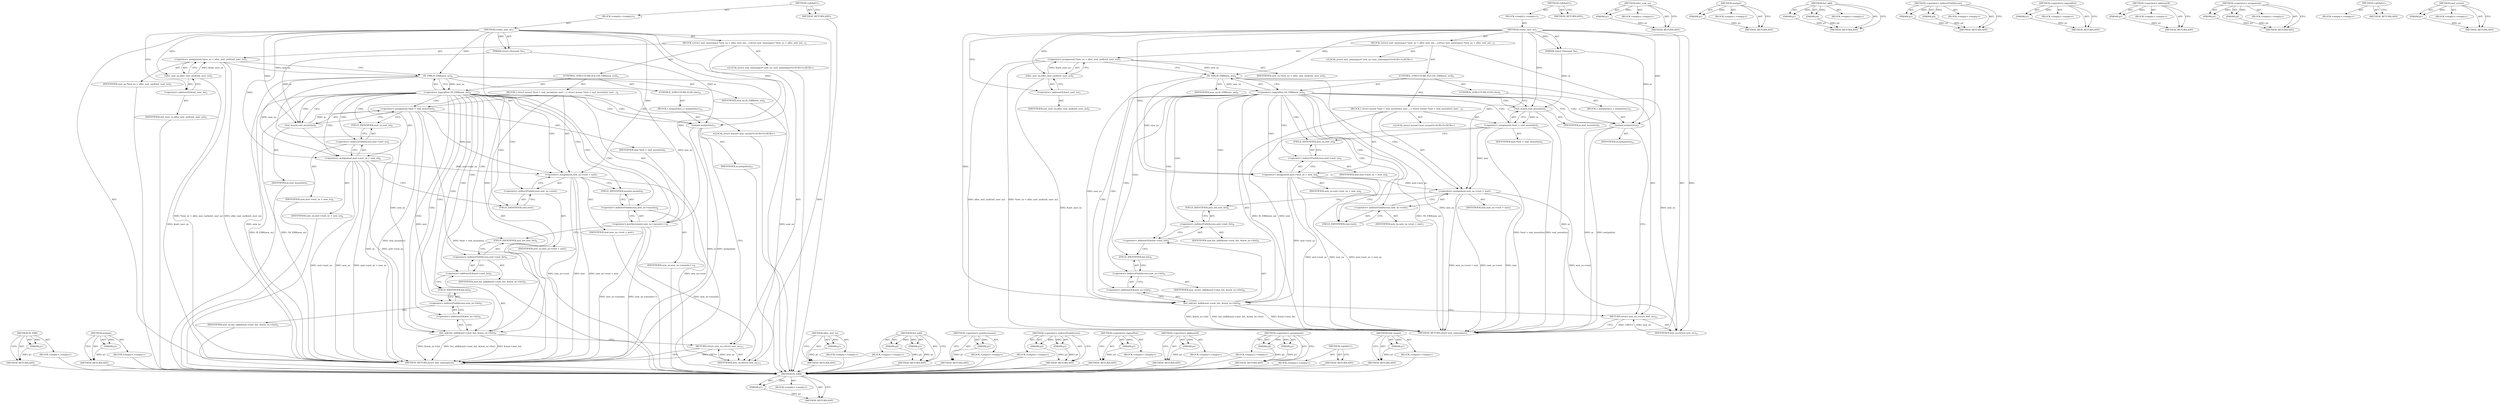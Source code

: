 digraph "real_mount" {
vulnerable_92 [label=<(METHOD,IS_ERR)>];
vulnerable_93 [label=<(PARAM,p1)>];
vulnerable_94 [label=<(BLOCK,&lt;empty&gt;,&lt;empty&gt;)>];
vulnerable_95 [label=<(METHOD_RETURN,ANY)>];
vulnerable_6 [label=<(METHOD,&lt;global&gt;)<SUB>1</SUB>>];
vulnerable_7 [label=<(BLOCK,&lt;empty&gt;,&lt;empty&gt;)<SUB>1</SUB>>];
vulnerable_8 [label=<(METHOD,create_mnt_ns)<SUB>1</SUB>>];
vulnerable_9 [label=<(PARAM,struct vfsmount *m)<SUB>1</SUB>>];
vulnerable_10 [label=<(BLOCK,{
	struct mnt_namespace *new_ns = alloc_mnt_ns(...,{
	struct mnt_namespace *new_ns = alloc_mnt_ns(...)<SUB>2</SUB>>];
vulnerable_11 [label="<(LOCAL,struct mnt_namespace* new_ns: mnt_namespace*)<SUB>3</SUB>>"];
vulnerable_12 [label=<(&lt;operator&gt;.assignment,*new_ns = alloc_mnt_ns(&amp;init_user_ns))<SUB>3</SUB>>];
vulnerable_13 [label=<(IDENTIFIER,new_ns,*new_ns = alloc_mnt_ns(&amp;init_user_ns))<SUB>3</SUB>>];
vulnerable_14 [label=<(alloc_mnt_ns,alloc_mnt_ns(&amp;init_user_ns))<SUB>3</SUB>>];
vulnerable_15 [label=<(&lt;operator&gt;.addressOf,&amp;init_user_ns)<SUB>3</SUB>>];
vulnerable_16 [label=<(IDENTIFIER,init_user_ns,alloc_mnt_ns(&amp;init_user_ns))<SUB>3</SUB>>];
vulnerable_17 [label=<(CONTROL_STRUCTURE,IF,if (!IS_ERR(new_ns)))<SUB>4</SUB>>];
vulnerable_18 [label=<(&lt;operator&gt;.logicalNot,!IS_ERR(new_ns))<SUB>4</SUB>>];
vulnerable_19 [label=<(IS_ERR,IS_ERR(new_ns))<SUB>4</SUB>>];
vulnerable_20 [label=<(IDENTIFIER,new_ns,IS_ERR(new_ns))<SUB>4</SUB>>];
vulnerable_21 [label=<(BLOCK,{
 		struct mount *mnt = real_mount(m);
 		mnt-...,{
 		struct mount *mnt = real_mount(m);
 		mnt-...)<SUB>4</SUB>>];
vulnerable_22 [label="<(LOCAL,struct mount* mnt: mount*)<SUB>5</SUB>>"];
vulnerable_23 [label=<(&lt;operator&gt;.assignment,*mnt = real_mount(m))<SUB>5</SUB>>];
vulnerable_24 [label=<(IDENTIFIER,mnt,*mnt = real_mount(m))<SUB>5</SUB>>];
vulnerable_25 [label=<(real_mount,real_mount(m))<SUB>5</SUB>>];
vulnerable_26 [label=<(IDENTIFIER,m,real_mount(m))<SUB>5</SUB>>];
vulnerable_27 [label=<(&lt;operator&gt;.assignment,mnt-&gt;mnt_ns = new_ns)<SUB>6</SUB>>];
vulnerable_28 [label=<(&lt;operator&gt;.indirectFieldAccess,mnt-&gt;mnt_ns)<SUB>6</SUB>>];
vulnerable_29 [label=<(IDENTIFIER,mnt,mnt-&gt;mnt_ns = new_ns)<SUB>6</SUB>>];
vulnerable_30 [label=<(FIELD_IDENTIFIER,mnt_ns,mnt_ns)<SUB>6</SUB>>];
vulnerable_31 [label=<(IDENTIFIER,new_ns,mnt-&gt;mnt_ns = new_ns)<SUB>6</SUB>>];
vulnerable_32 [label=<(&lt;operator&gt;.assignment,new_ns-&gt;root = mnt)<SUB>7</SUB>>];
vulnerable_33 [label=<(&lt;operator&gt;.indirectFieldAccess,new_ns-&gt;root)<SUB>7</SUB>>];
vulnerable_34 [label=<(IDENTIFIER,new_ns,new_ns-&gt;root = mnt)<SUB>7</SUB>>];
vulnerable_35 [label=<(FIELD_IDENTIFIER,root,root)<SUB>7</SUB>>];
vulnerable_36 [label=<(IDENTIFIER,mnt,new_ns-&gt;root = mnt)<SUB>7</SUB>>];
vulnerable_37 [label=<(list_add,list_add(&amp;mnt-&gt;mnt_list, &amp;new_ns-&gt;list))<SUB>8</SUB>>];
vulnerable_38 [label=<(&lt;operator&gt;.addressOf,&amp;mnt-&gt;mnt_list)<SUB>8</SUB>>];
vulnerable_39 [label=<(&lt;operator&gt;.indirectFieldAccess,mnt-&gt;mnt_list)<SUB>8</SUB>>];
vulnerable_40 [label=<(IDENTIFIER,mnt,list_add(&amp;mnt-&gt;mnt_list, &amp;new_ns-&gt;list))<SUB>8</SUB>>];
vulnerable_41 [label=<(FIELD_IDENTIFIER,mnt_list,mnt_list)<SUB>8</SUB>>];
vulnerable_42 [label=<(&lt;operator&gt;.addressOf,&amp;new_ns-&gt;list)<SUB>8</SUB>>];
vulnerable_43 [label=<(&lt;operator&gt;.indirectFieldAccess,new_ns-&gt;list)<SUB>8</SUB>>];
vulnerable_44 [label=<(IDENTIFIER,new_ns,list_add(&amp;mnt-&gt;mnt_list, &amp;new_ns-&gt;list))<SUB>8</SUB>>];
vulnerable_45 [label=<(FIELD_IDENTIFIER,list,list)<SUB>8</SUB>>];
vulnerable_46 [label=<(CONTROL_STRUCTURE,ELSE,else)<SUB>9</SUB>>];
vulnerable_47 [label=<(BLOCK,{
 		mntput(m);
	},{
 		mntput(m);
	})<SUB>9</SUB>>];
vulnerable_48 [label=<(mntput,mntput(m))<SUB>10</SUB>>];
vulnerable_49 [label=<(IDENTIFIER,m,mntput(m))<SUB>10</SUB>>];
vulnerable_50 [label=<(RETURN,return new_ns;,return new_ns;)<SUB>12</SUB>>];
vulnerable_51 [label=<(IDENTIFIER,new_ns,return new_ns;)<SUB>12</SUB>>];
vulnerable_52 [label=<(METHOD_RETURN,struct mnt_namespace)<SUB>1</SUB>>];
vulnerable_54 [label=<(METHOD_RETURN,ANY)<SUB>1</SUB>>];
vulnerable_80 [label=<(METHOD,alloc_mnt_ns)>];
vulnerable_81 [label=<(PARAM,p1)>];
vulnerable_82 [label=<(BLOCK,&lt;empty&gt;,&lt;empty&gt;)>];
vulnerable_83 [label=<(METHOD_RETURN,ANY)>];
vulnerable_110 [label=<(METHOD,mntput)>];
vulnerable_111 [label=<(PARAM,p1)>];
vulnerable_112 [label=<(BLOCK,&lt;empty&gt;,&lt;empty&gt;)>];
vulnerable_113 [label=<(METHOD_RETURN,ANY)>];
vulnerable_105 [label=<(METHOD,list_add)>];
vulnerable_106 [label=<(PARAM,p1)>];
vulnerable_107 [label=<(PARAM,p2)>];
vulnerable_108 [label=<(BLOCK,&lt;empty&gt;,&lt;empty&gt;)>];
vulnerable_109 [label=<(METHOD_RETURN,ANY)>];
vulnerable_100 [label=<(METHOD,&lt;operator&gt;.indirectFieldAccess)>];
vulnerable_101 [label=<(PARAM,p1)>];
vulnerable_102 [label=<(PARAM,p2)>];
vulnerable_103 [label=<(BLOCK,&lt;empty&gt;,&lt;empty&gt;)>];
vulnerable_104 [label=<(METHOD_RETURN,ANY)>];
vulnerable_88 [label=<(METHOD,&lt;operator&gt;.logicalNot)>];
vulnerable_89 [label=<(PARAM,p1)>];
vulnerable_90 [label=<(BLOCK,&lt;empty&gt;,&lt;empty&gt;)>];
vulnerable_91 [label=<(METHOD_RETURN,ANY)>];
vulnerable_84 [label=<(METHOD,&lt;operator&gt;.addressOf)>];
vulnerable_85 [label=<(PARAM,p1)>];
vulnerable_86 [label=<(BLOCK,&lt;empty&gt;,&lt;empty&gt;)>];
vulnerable_87 [label=<(METHOD_RETURN,ANY)>];
vulnerable_75 [label=<(METHOD,&lt;operator&gt;.assignment)>];
vulnerable_76 [label=<(PARAM,p1)>];
vulnerable_77 [label=<(PARAM,p2)>];
vulnerable_78 [label=<(BLOCK,&lt;empty&gt;,&lt;empty&gt;)>];
vulnerable_79 [label=<(METHOD_RETURN,ANY)>];
vulnerable_69 [label=<(METHOD,&lt;global&gt;)<SUB>1</SUB>>];
vulnerable_70 [label=<(BLOCK,&lt;empty&gt;,&lt;empty&gt;)>];
vulnerable_71 [label=<(METHOD_RETURN,ANY)>];
vulnerable_96 [label=<(METHOD,real_mount)>];
vulnerable_97 [label=<(PARAM,p1)>];
vulnerable_98 [label=<(BLOCK,&lt;empty&gt;,&lt;empty&gt;)>];
vulnerable_99 [label=<(METHOD_RETURN,ANY)>];
fixed_96 [label=<(METHOD,IS_ERR)>];
fixed_97 [label=<(PARAM,p1)>];
fixed_98 [label=<(BLOCK,&lt;empty&gt;,&lt;empty&gt;)>];
fixed_99 [label=<(METHOD_RETURN,ANY)>];
fixed_118 [label=<(METHOD,mntput)>];
fixed_119 [label=<(PARAM,p1)>];
fixed_120 [label=<(BLOCK,&lt;empty&gt;,&lt;empty&gt;)>];
fixed_121 [label=<(METHOD_RETURN,ANY)>];
fixed_6 [label=<(METHOD,&lt;global&gt;)<SUB>1</SUB>>];
fixed_7 [label=<(BLOCK,&lt;empty&gt;,&lt;empty&gt;)<SUB>1</SUB>>];
fixed_8 [label=<(METHOD,create_mnt_ns)<SUB>1</SUB>>];
fixed_9 [label=<(PARAM,struct vfsmount *m)<SUB>1</SUB>>];
fixed_10 [label=<(BLOCK,{
	struct mnt_namespace *new_ns = alloc_mnt_ns(...,{
	struct mnt_namespace *new_ns = alloc_mnt_ns(...)<SUB>2</SUB>>];
fixed_11 [label="<(LOCAL,struct mnt_namespace* new_ns: mnt_namespace*)<SUB>3</SUB>>"];
fixed_12 [label=<(&lt;operator&gt;.assignment,*new_ns = alloc_mnt_ns(&amp;init_user_ns))<SUB>3</SUB>>];
fixed_13 [label=<(IDENTIFIER,new_ns,*new_ns = alloc_mnt_ns(&amp;init_user_ns))<SUB>3</SUB>>];
fixed_14 [label=<(alloc_mnt_ns,alloc_mnt_ns(&amp;init_user_ns))<SUB>3</SUB>>];
fixed_15 [label=<(&lt;operator&gt;.addressOf,&amp;init_user_ns)<SUB>3</SUB>>];
fixed_16 [label=<(IDENTIFIER,init_user_ns,alloc_mnt_ns(&amp;init_user_ns))<SUB>3</SUB>>];
fixed_17 [label=<(CONTROL_STRUCTURE,IF,if (!IS_ERR(new_ns)))<SUB>4</SUB>>];
fixed_18 [label=<(&lt;operator&gt;.logicalNot,!IS_ERR(new_ns))<SUB>4</SUB>>];
fixed_19 [label=<(IS_ERR,IS_ERR(new_ns))<SUB>4</SUB>>];
fixed_20 [label=<(IDENTIFIER,new_ns,IS_ERR(new_ns))<SUB>4</SUB>>];
fixed_21 [label=<(BLOCK,{
 		struct mount *mnt = real_mount(m);
 		mnt-...,{
 		struct mount *mnt = real_mount(m);
 		mnt-...)<SUB>4</SUB>>];
fixed_22 [label="<(LOCAL,struct mount* mnt: mount*)<SUB>5</SUB>>"];
fixed_23 [label=<(&lt;operator&gt;.assignment,*mnt = real_mount(m))<SUB>5</SUB>>];
fixed_24 [label=<(IDENTIFIER,mnt,*mnt = real_mount(m))<SUB>5</SUB>>];
fixed_25 [label=<(real_mount,real_mount(m))<SUB>5</SUB>>];
fixed_26 [label=<(IDENTIFIER,m,real_mount(m))<SUB>5</SUB>>];
fixed_27 [label=<(&lt;operator&gt;.assignment,mnt-&gt;mnt_ns = new_ns)<SUB>6</SUB>>];
fixed_28 [label=<(&lt;operator&gt;.indirectFieldAccess,mnt-&gt;mnt_ns)<SUB>6</SUB>>];
fixed_29 [label=<(IDENTIFIER,mnt,mnt-&gt;mnt_ns = new_ns)<SUB>6</SUB>>];
fixed_30 [label=<(FIELD_IDENTIFIER,mnt_ns,mnt_ns)<SUB>6</SUB>>];
fixed_31 [label=<(IDENTIFIER,new_ns,mnt-&gt;mnt_ns = new_ns)<SUB>6</SUB>>];
fixed_32 [label=<(&lt;operator&gt;.assignment,new_ns-&gt;root = mnt)<SUB>7</SUB>>];
fixed_33 [label=<(&lt;operator&gt;.indirectFieldAccess,new_ns-&gt;root)<SUB>7</SUB>>];
fixed_34 [label=<(IDENTIFIER,new_ns,new_ns-&gt;root = mnt)<SUB>7</SUB>>];
fixed_35 [label=<(FIELD_IDENTIFIER,root,root)<SUB>7</SUB>>];
fixed_36 [label=<(IDENTIFIER,mnt,new_ns-&gt;root = mnt)<SUB>7</SUB>>];
fixed_37 [label=<(&lt;operator&gt;.postIncrement,new_ns-&gt;mounts++)<SUB>8</SUB>>];
fixed_38 [label=<(&lt;operator&gt;.indirectFieldAccess,new_ns-&gt;mounts)<SUB>8</SUB>>];
fixed_39 [label=<(IDENTIFIER,new_ns,new_ns-&gt;mounts++)<SUB>8</SUB>>];
fixed_40 [label=<(FIELD_IDENTIFIER,mounts,mounts)<SUB>8</SUB>>];
fixed_41 [label=<(list_add,list_add(&amp;mnt-&gt;mnt_list, &amp;new_ns-&gt;list))<SUB>9</SUB>>];
fixed_42 [label=<(&lt;operator&gt;.addressOf,&amp;mnt-&gt;mnt_list)<SUB>9</SUB>>];
fixed_43 [label=<(&lt;operator&gt;.indirectFieldAccess,mnt-&gt;mnt_list)<SUB>9</SUB>>];
fixed_44 [label=<(IDENTIFIER,mnt,list_add(&amp;mnt-&gt;mnt_list, &amp;new_ns-&gt;list))<SUB>9</SUB>>];
fixed_45 [label=<(FIELD_IDENTIFIER,mnt_list,mnt_list)<SUB>9</SUB>>];
fixed_46 [label=<(&lt;operator&gt;.addressOf,&amp;new_ns-&gt;list)<SUB>9</SUB>>];
fixed_47 [label=<(&lt;operator&gt;.indirectFieldAccess,new_ns-&gt;list)<SUB>9</SUB>>];
fixed_48 [label=<(IDENTIFIER,new_ns,list_add(&amp;mnt-&gt;mnt_list, &amp;new_ns-&gt;list))<SUB>9</SUB>>];
fixed_49 [label=<(FIELD_IDENTIFIER,list,list)<SUB>9</SUB>>];
fixed_50 [label=<(CONTROL_STRUCTURE,ELSE,else)<SUB>10</SUB>>];
fixed_51 [label=<(BLOCK,{
 		mntput(m);
	},{
 		mntput(m);
	})<SUB>10</SUB>>];
fixed_52 [label=<(mntput,mntput(m))<SUB>11</SUB>>];
fixed_53 [label=<(IDENTIFIER,m,mntput(m))<SUB>11</SUB>>];
fixed_54 [label=<(RETURN,return new_ns;,return new_ns;)<SUB>13</SUB>>];
fixed_55 [label=<(IDENTIFIER,new_ns,return new_ns;)<SUB>13</SUB>>];
fixed_56 [label=<(METHOD_RETURN,struct mnt_namespace)<SUB>1</SUB>>];
fixed_58 [label=<(METHOD_RETURN,ANY)<SUB>1</SUB>>];
fixed_84 [label=<(METHOD,alloc_mnt_ns)>];
fixed_85 [label=<(PARAM,p1)>];
fixed_86 [label=<(BLOCK,&lt;empty&gt;,&lt;empty&gt;)>];
fixed_87 [label=<(METHOD_RETURN,ANY)>];
fixed_113 [label=<(METHOD,list_add)>];
fixed_114 [label=<(PARAM,p1)>];
fixed_115 [label=<(PARAM,p2)>];
fixed_116 [label=<(BLOCK,&lt;empty&gt;,&lt;empty&gt;)>];
fixed_117 [label=<(METHOD_RETURN,ANY)>];
fixed_109 [label=<(METHOD,&lt;operator&gt;.postIncrement)>];
fixed_110 [label=<(PARAM,p1)>];
fixed_111 [label=<(BLOCK,&lt;empty&gt;,&lt;empty&gt;)>];
fixed_112 [label=<(METHOD_RETURN,ANY)>];
fixed_104 [label=<(METHOD,&lt;operator&gt;.indirectFieldAccess)>];
fixed_105 [label=<(PARAM,p1)>];
fixed_106 [label=<(PARAM,p2)>];
fixed_107 [label=<(BLOCK,&lt;empty&gt;,&lt;empty&gt;)>];
fixed_108 [label=<(METHOD_RETURN,ANY)>];
fixed_92 [label=<(METHOD,&lt;operator&gt;.logicalNot)>];
fixed_93 [label=<(PARAM,p1)>];
fixed_94 [label=<(BLOCK,&lt;empty&gt;,&lt;empty&gt;)>];
fixed_95 [label=<(METHOD_RETURN,ANY)>];
fixed_88 [label=<(METHOD,&lt;operator&gt;.addressOf)>];
fixed_89 [label=<(PARAM,p1)>];
fixed_90 [label=<(BLOCK,&lt;empty&gt;,&lt;empty&gt;)>];
fixed_91 [label=<(METHOD_RETURN,ANY)>];
fixed_79 [label=<(METHOD,&lt;operator&gt;.assignment)>];
fixed_80 [label=<(PARAM,p1)>];
fixed_81 [label=<(PARAM,p2)>];
fixed_82 [label=<(BLOCK,&lt;empty&gt;,&lt;empty&gt;)>];
fixed_83 [label=<(METHOD_RETURN,ANY)>];
fixed_73 [label=<(METHOD,&lt;global&gt;)<SUB>1</SUB>>];
fixed_74 [label=<(BLOCK,&lt;empty&gt;,&lt;empty&gt;)>];
fixed_75 [label=<(METHOD_RETURN,ANY)>];
fixed_100 [label=<(METHOD,real_mount)>];
fixed_101 [label=<(PARAM,p1)>];
fixed_102 [label=<(BLOCK,&lt;empty&gt;,&lt;empty&gt;)>];
fixed_103 [label=<(METHOD_RETURN,ANY)>];
vulnerable_92 -> vulnerable_93  [key=0, label="AST: "];
vulnerable_92 -> vulnerable_93  [key=1, label="DDG: "];
vulnerable_92 -> vulnerable_94  [key=0, label="AST: "];
vulnerable_92 -> vulnerable_95  [key=0, label="AST: "];
vulnerable_92 -> vulnerable_95  [key=1, label="CFG: "];
vulnerable_93 -> vulnerable_95  [key=0, label="DDG: p1"];
vulnerable_6 -> vulnerable_7  [key=0, label="AST: "];
vulnerable_6 -> vulnerable_54  [key=0, label="AST: "];
vulnerable_6 -> vulnerable_54  [key=1, label="CFG: "];
vulnerable_7 -> vulnerable_8  [key=0, label="AST: "];
vulnerable_8 -> vulnerable_9  [key=0, label="AST: "];
vulnerable_8 -> vulnerable_9  [key=1, label="DDG: "];
vulnerable_8 -> vulnerable_10  [key=0, label="AST: "];
vulnerable_8 -> vulnerable_52  [key=0, label="AST: "];
vulnerable_8 -> vulnerable_15  [key=0, label="CFG: "];
vulnerable_8 -> vulnerable_51  [key=0, label="DDG: "];
vulnerable_8 -> vulnerable_14  [key=0, label="DDG: "];
vulnerable_8 -> vulnerable_27  [key=0, label="DDG: "];
vulnerable_8 -> vulnerable_32  [key=0, label="DDG: "];
vulnerable_8 -> vulnerable_19  [key=0, label="DDG: "];
vulnerable_8 -> vulnerable_37  [key=0, label="DDG: "];
vulnerable_8 -> vulnerable_25  [key=0, label="DDG: "];
vulnerable_8 -> vulnerable_48  [key=0, label="DDG: "];
vulnerable_9 -> vulnerable_25  [key=0, label="DDG: m"];
vulnerable_9 -> vulnerable_48  [key=0, label="DDG: m"];
vulnerable_10 -> vulnerable_11  [key=0, label="AST: "];
vulnerable_10 -> vulnerable_12  [key=0, label="AST: "];
vulnerable_10 -> vulnerable_17  [key=0, label="AST: "];
vulnerable_10 -> vulnerable_50  [key=0, label="AST: "];
vulnerable_12 -> vulnerable_13  [key=0, label="AST: "];
vulnerable_12 -> vulnerable_14  [key=0, label="AST: "];
vulnerable_12 -> vulnerable_19  [key=0, label="CFG: "];
vulnerable_12 -> vulnerable_19  [key=1, label="DDG: new_ns"];
vulnerable_12 -> vulnerable_52  [key=0, label="DDG: alloc_mnt_ns(&amp;init_user_ns)"];
vulnerable_12 -> vulnerable_52  [key=1, label="DDG: *new_ns = alloc_mnt_ns(&amp;init_user_ns)"];
vulnerable_14 -> vulnerable_15  [key=0, label="AST: "];
vulnerable_14 -> vulnerable_12  [key=0, label="CFG: "];
vulnerable_14 -> vulnerable_12  [key=1, label="DDG: &amp;init_user_ns"];
vulnerable_14 -> vulnerable_52  [key=0, label="DDG: &amp;init_user_ns"];
vulnerable_15 -> vulnerable_16  [key=0, label="AST: "];
vulnerable_15 -> vulnerable_14  [key=0, label="CFG: "];
vulnerable_17 -> vulnerable_18  [key=0, label="AST: "];
vulnerable_17 -> vulnerable_21  [key=0, label="AST: "];
vulnerable_17 -> vulnerable_46  [key=0, label="AST: "];
vulnerable_18 -> vulnerable_19  [key=0, label="AST: "];
vulnerable_18 -> vulnerable_25  [key=0, label="CFG: "];
vulnerable_18 -> vulnerable_25  [key=1, label="CDG: "];
vulnerable_18 -> vulnerable_48  [key=0, label="CFG: "];
vulnerable_18 -> vulnerable_48  [key=1, label="CDG: "];
vulnerable_18 -> vulnerable_52  [key=0, label="DDG: IS_ERR(new_ns)"];
vulnerable_18 -> vulnerable_52  [key=1, label="DDG: !IS_ERR(new_ns)"];
vulnerable_18 -> vulnerable_30  [key=0, label="CDG: "];
vulnerable_18 -> vulnerable_32  [key=0, label="CDG: "];
vulnerable_18 -> vulnerable_33  [key=0, label="CDG: "];
vulnerable_18 -> vulnerable_42  [key=0, label="CDG: "];
vulnerable_18 -> vulnerable_23  [key=0, label="CDG: "];
vulnerable_18 -> vulnerable_28  [key=0, label="CDG: "];
vulnerable_18 -> vulnerable_37  [key=0, label="CDG: "];
vulnerable_18 -> vulnerable_38  [key=0, label="CDG: "];
vulnerable_18 -> vulnerable_41  [key=0, label="CDG: "];
vulnerable_18 -> vulnerable_45  [key=0, label="CDG: "];
vulnerable_18 -> vulnerable_27  [key=0, label="CDG: "];
vulnerable_18 -> vulnerable_35  [key=0, label="CDG: "];
vulnerable_18 -> vulnerable_39  [key=0, label="CDG: "];
vulnerable_18 -> vulnerable_43  [key=0, label="CDG: "];
vulnerable_19 -> vulnerable_20  [key=0, label="AST: "];
vulnerable_19 -> vulnerable_18  [key=0, label="CFG: "];
vulnerable_19 -> vulnerable_18  [key=1, label="DDG: new_ns"];
vulnerable_19 -> vulnerable_52  [key=0, label="DDG: new_ns"];
vulnerable_19 -> vulnerable_51  [key=0, label="DDG: new_ns"];
vulnerable_19 -> vulnerable_27  [key=0, label="DDG: new_ns"];
vulnerable_19 -> vulnerable_37  [key=0, label="DDG: new_ns"];
vulnerable_21 -> vulnerable_22  [key=0, label="AST: "];
vulnerable_21 -> vulnerable_23  [key=0, label="AST: "];
vulnerable_21 -> vulnerable_27  [key=0, label="AST: "];
vulnerable_21 -> vulnerable_32  [key=0, label="AST: "];
vulnerable_21 -> vulnerable_37  [key=0, label="AST: "];
vulnerable_23 -> vulnerable_24  [key=0, label="AST: "];
vulnerable_23 -> vulnerable_25  [key=0, label="AST: "];
vulnerable_23 -> vulnerable_30  [key=0, label="CFG: "];
vulnerable_23 -> vulnerable_52  [key=0, label="DDG: real_mount(m)"];
vulnerable_23 -> vulnerable_52  [key=1, label="DDG: *mnt = real_mount(m)"];
vulnerable_23 -> vulnerable_32  [key=0, label="DDG: mnt"];
vulnerable_23 -> vulnerable_37  [key=0, label="DDG: mnt"];
vulnerable_25 -> vulnerable_26  [key=0, label="AST: "];
vulnerable_25 -> vulnerable_23  [key=0, label="CFG: "];
vulnerable_25 -> vulnerable_23  [key=1, label="DDG: m"];
vulnerable_25 -> vulnerable_52  [key=0, label="DDG: m"];
vulnerable_27 -> vulnerable_28  [key=0, label="AST: "];
vulnerable_27 -> vulnerable_31  [key=0, label="AST: "];
vulnerable_27 -> vulnerable_35  [key=0, label="CFG: "];
vulnerable_27 -> vulnerable_52  [key=0, label="DDG: mnt-&gt;mnt_ns"];
vulnerable_27 -> vulnerable_52  [key=1, label="DDG: new_ns"];
vulnerable_27 -> vulnerable_52  [key=2, label="DDG: mnt-&gt;mnt_ns = new_ns"];
vulnerable_27 -> vulnerable_32  [key=0, label="DDG: mnt-&gt;mnt_ns"];
vulnerable_27 -> vulnerable_37  [key=0, label="DDG: mnt-&gt;mnt_ns"];
vulnerable_28 -> vulnerable_29  [key=0, label="AST: "];
vulnerable_28 -> vulnerable_30  [key=0, label="AST: "];
vulnerable_28 -> vulnerable_27  [key=0, label="CFG: "];
vulnerable_30 -> vulnerable_28  [key=0, label="CFG: "];
vulnerable_32 -> vulnerable_33  [key=0, label="AST: "];
vulnerable_32 -> vulnerable_36  [key=0, label="AST: "];
vulnerable_32 -> vulnerable_41  [key=0, label="CFG: "];
vulnerable_32 -> vulnerable_52  [key=0, label="DDG: new_ns-&gt;root"];
vulnerable_32 -> vulnerable_52  [key=1, label="DDG: mnt"];
vulnerable_32 -> vulnerable_52  [key=2, label="DDG: new_ns-&gt;root = mnt"];
vulnerable_32 -> vulnerable_51  [key=0, label="DDG: new_ns-&gt;root"];
vulnerable_33 -> vulnerable_34  [key=0, label="AST: "];
vulnerable_33 -> vulnerable_35  [key=0, label="AST: "];
vulnerable_33 -> vulnerable_32  [key=0, label="CFG: "];
vulnerable_35 -> vulnerable_33  [key=0, label="CFG: "];
vulnerable_37 -> vulnerable_38  [key=0, label="AST: "];
vulnerable_37 -> vulnerable_42  [key=0, label="AST: "];
vulnerable_37 -> vulnerable_50  [key=0, label="CFG: "];
vulnerable_37 -> vulnerable_52  [key=0, label="DDG: &amp;mnt-&gt;mnt_list"];
vulnerable_37 -> vulnerable_52  [key=1, label="DDG: &amp;new_ns-&gt;list"];
vulnerable_37 -> vulnerable_52  [key=2, label="DDG: list_add(&amp;mnt-&gt;mnt_list, &amp;new_ns-&gt;list)"];
vulnerable_38 -> vulnerable_39  [key=0, label="AST: "];
vulnerable_38 -> vulnerable_45  [key=0, label="CFG: "];
vulnerable_39 -> vulnerable_40  [key=0, label="AST: "];
vulnerable_39 -> vulnerable_41  [key=0, label="AST: "];
vulnerable_39 -> vulnerable_38  [key=0, label="CFG: "];
vulnerable_41 -> vulnerable_39  [key=0, label="CFG: "];
vulnerable_42 -> vulnerable_43  [key=0, label="AST: "];
vulnerable_42 -> vulnerable_37  [key=0, label="CFG: "];
vulnerable_43 -> vulnerable_44  [key=0, label="AST: "];
vulnerable_43 -> vulnerable_45  [key=0, label="AST: "];
vulnerable_43 -> vulnerable_42  [key=0, label="CFG: "];
vulnerable_45 -> vulnerable_43  [key=0, label="CFG: "];
vulnerable_46 -> vulnerable_47  [key=0, label="AST: "];
vulnerable_47 -> vulnerable_48  [key=0, label="AST: "];
vulnerable_48 -> vulnerable_49  [key=0, label="AST: "];
vulnerable_48 -> vulnerable_50  [key=0, label="CFG: "];
vulnerable_48 -> vulnerable_52  [key=0, label="DDG: m"];
vulnerable_48 -> vulnerable_52  [key=1, label="DDG: mntput(m)"];
vulnerable_50 -> vulnerable_51  [key=0, label="AST: "];
vulnerable_50 -> vulnerable_52  [key=0, label="CFG: "];
vulnerable_50 -> vulnerable_52  [key=1, label="DDG: &lt;RET&gt;"];
vulnerable_51 -> vulnerable_50  [key=0, label="DDG: new_ns"];
vulnerable_80 -> vulnerable_81  [key=0, label="AST: "];
vulnerable_80 -> vulnerable_81  [key=1, label="DDG: "];
vulnerable_80 -> vulnerable_82  [key=0, label="AST: "];
vulnerable_80 -> vulnerable_83  [key=0, label="AST: "];
vulnerable_80 -> vulnerable_83  [key=1, label="CFG: "];
vulnerable_81 -> vulnerable_83  [key=0, label="DDG: p1"];
vulnerable_110 -> vulnerable_111  [key=0, label="AST: "];
vulnerable_110 -> vulnerable_111  [key=1, label="DDG: "];
vulnerable_110 -> vulnerable_112  [key=0, label="AST: "];
vulnerable_110 -> vulnerable_113  [key=0, label="AST: "];
vulnerable_110 -> vulnerable_113  [key=1, label="CFG: "];
vulnerable_111 -> vulnerable_113  [key=0, label="DDG: p1"];
vulnerable_105 -> vulnerable_106  [key=0, label="AST: "];
vulnerable_105 -> vulnerable_106  [key=1, label="DDG: "];
vulnerable_105 -> vulnerable_108  [key=0, label="AST: "];
vulnerable_105 -> vulnerable_107  [key=0, label="AST: "];
vulnerable_105 -> vulnerable_107  [key=1, label="DDG: "];
vulnerable_105 -> vulnerable_109  [key=0, label="AST: "];
vulnerable_105 -> vulnerable_109  [key=1, label="CFG: "];
vulnerable_106 -> vulnerable_109  [key=0, label="DDG: p1"];
vulnerable_107 -> vulnerable_109  [key=0, label="DDG: p2"];
vulnerable_100 -> vulnerable_101  [key=0, label="AST: "];
vulnerable_100 -> vulnerable_101  [key=1, label="DDG: "];
vulnerable_100 -> vulnerable_103  [key=0, label="AST: "];
vulnerable_100 -> vulnerable_102  [key=0, label="AST: "];
vulnerable_100 -> vulnerable_102  [key=1, label="DDG: "];
vulnerable_100 -> vulnerable_104  [key=0, label="AST: "];
vulnerable_100 -> vulnerable_104  [key=1, label="CFG: "];
vulnerable_101 -> vulnerable_104  [key=0, label="DDG: p1"];
vulnerable_102 -> vulnerable_104  [key=0, label="DDG: p2"];
vulnerable_88 -> vulnerable_89  [key=0, label="AST: "];
vulnerable_88 -> vulnerable_89  [key=1, label="DDG: "];
vulnerable_88 -> vulnerable_90  [key=0, label="AST: "];
vulnerable_88 -> vulnerable_91  [key=0, label="AST: "];
vulnerable_88 -> vulnerable_91  [key=1, label="CFG: "];
vulnerable_89 -> vulnerable_91  [key=0, label="DDG: p1"];
vulnerable_84 -> vulnerable_85  [key=0, label="AST: "];
vulnerable_84 -> vulnerable_85  [key=1, label="DDG: "];
vulnerable_84 -> vulnerable_86  [key=0, label="AST: "];
vulnerable_84 -> vulnerable_87  [key=0, label="AST: "];
vulnerable_84 -> vulnerable_87  [key=1, label="CFG: "];
vulnerable_85 -> vulnerable_87  [key=0, label="DDG: p1"];
vulnerable_75 -> vulnerable_76  [key=0, label="AST: "];
vulnerable_75 -> vulnerable_76  [key=1, label="DDG: "];
vulnerable_75 -> vulnerable_78  [key=0, label="AST: "];
vulnerable_75 -> vulnerable_77  [key=0, label="AST: "];
vulnerable_75 -> vulnerable_77  [key=1, label="DDG: "];
vulnerable_75 -> vulnerable_79  [key=0, label="AST: "];
vulnerable_75 -> vulnerable_79  [key=1, label="CFG: "];
vulnerable_76 -> vulnerable_79  [key=0, label="DDG: p1"];
vulnerable_77 -> vulnerable_79  [key=0, label="DDG: p2"];
vulnerable_69 -> vulnerable_70  [key=0, label="AST: "];
vulnerable_69 -> vulnerable_71  [key=0, label="AST: "];
vulnerable_69 -> vulnerable_71  [key=1, label="CFG: "];
vulnerable_96 -> vulnerable_97  [key=0, label="AST: "];
vulnerable_96 -> vulnerable_97  [key=1, label="DDG: "];
vulnerable_96 -> vulnerable_98  [key=0, label="AST: "];
vulnerable_96 -> vulnerable_99  [key=0, label="AST: "];
vulnerable_96 -> vulnerable_99  [key=1, label="CFG: "];
vulnerable_97 -> vulnerable_99  [key=0, label="DDG: p1"];
fixed_96 -> fixed_97  [key=0, label="AST: "];
fixed_96 -> fixed_97  [key=1, label="DDG: "];
fixed_96 -> fixed_98  [key=0, label="AST: "];
fixed_96 -> fixed_99  [key=0, label="AST: "];
fixed_96 -> fixed_99  [key=1, label="CFG: "];
fixed_97 -> fixed_99  [key=0, label="DDG: p1"];
fixed_98 -> vulnerable_92  [key=0];
fixed_99 -> vulnerable_92  [key=0];
fixed_118 -> fixed_119  [key=0, label="AST: "];
fixed_118 -> fixed_119  [key=1, label="DDG: "];
fixed_118 -> fixed_120  [key=0, label="AST: "];
fixed_118 -> fixed_121  [key=0, label="AST: "];
fixed_118 -> fixed_121  [key=1, label="CFG: "];
fixed_119 -> fixed_121  [key=0, label="DDG: p1"];
fixed_120 -> vulnerable_92  [key=0];
fixed_121 -> vulnerable_92  [key=0];
fixed_6 -> fixed_7  [key=0, label="AST: "];
fixed_6 -> fixed_58  [key=0, label="AST: "];
fixed_6 -> fixed_58  [key=1, label="CFG: "];
fixed_7 -> fixed_8  [key=0, label="AST: "];
fixed_8 -> fixed_9  [key=0, label="AST: "];
fixed_8 -> fixed_9  [key=1, label="DDG: "];
fixed_8 -> fixed_10  [key=0, label="AST: "];
fixed_8 -> fixed_56  [key=0, label="AST: "];
fixed_8 -> fixed_15  [key=0, label="CFG: "];
fixed_8 -> fixed_55  [key=0, label="DDG: "];
fixed_8 -> fixed_14  [key=0, label="DDG: "];
fixed_8 -> fixed_27  [key=0, label="DDG: "];
fixed_8 -> fixed_32  [key=0, label="DDG: "];
fixed_8 -> fixed_19  [key=0, label="DDG: "];
fixed_8 -> fixed_37  [key=0, label="DDG: "];
fixed_8 -> fixed_41  [key=0, label="DDG: "];
fixed_8 -> fixed_25  [key=0, label="DDG: "];
fixed_8 -> fixed_52  [key=0, label="DDG: "];
fixed_9 -> fixed_25  [key=0, label="DDG: m"];
fixed_9 -> fixed_52  [key=0, label="DDG: m"];
fixed_10 -> fixed_11  [key=0, label="AST: "];
fixed_10 -> fixed_12  [key=0, label="AST: "];
fixed_10 -> fixed_17  [key=0, label="AST: "];
fixed_10 -> fixed_54  [key=0, label="AST: "];
fixed_11 -> vulnerable_92  [key=0];
fixed_12 -> fixed_13  [key=0, label="AST: "];
fixed_12 -> fixed_14  [key=0, label="AST: "];
fixed_12 -> fixed_19  [key=0, label="CFG: "];
fixed_12 -> fixed_19  [key=1, label="DDG: new_ns"];
fixed_12 -> fixed_56  [key=0, label="DDG: alloc_mnt_ns(&amp;init_user_ns)"];
fixed_12 -> fixed_56  [key=1, label="DDG: *new_ns = alloc_mnt_ns(&amp;init_user_ns)"];
fixed_13 -> vulnerable_92  [key=0];
fixed_14 -> fixed_15  [key=0, label="AST: "];
fixed_14 -> fixed_12  [key=0, label="CFG: "];
fixed_14 -> fixed_12  [key=1, label="DDG: &amp;init_user_ns"];
fixed_14 -> fixed_56  [key=0, label="DDG: &amp;init_user_ns"];
fixed_15 -> fixed_16  [key=0, label="AST: "];
fixed_15 -> fixed_14  [key=0, label="CFG: "];
fixed_16 -> vulnerable_92  [key=0];
fixed_17 -> fixed_18  [key=0, label="AST: "];
fixed_17 -> fixed_21  [key=0, label="AST: "];
fixed_17 -> fixed_50  [key=0, label="AST: "];
fixed_18 -> fixed_19  [key=0, label="AST: "];
fixed_18 -> fixed_25  [key=0, label="CFG: "];
fixed_18 -> fixed_25  [key=1, label="CDG: "];
fixed_18 -> fixed_52  [key=0, label="CFG: "];
fixed_18 -> fixed_52  [key=1, label="CDG: "];
fixed_18 -> fixed_56  [key=0, label="DDG: IS_ERR(new_ns)"];
fixed_18 -> fixed_56  [key=1, label="DDG: !IS_ERR(new_ns)"];
fixed_18 -> fixed_47  [key=0, label="CDG: "];
fixed_18 -> fixed_30  [key=0, label="CDG: "];
fixed_18 -> fixed_32  [key=0, label="CDG: "];
fixed_18 -> fixed_49  [key=0, label="CDG: "];
fixed_18 -> fixed_33  [key=0, label="CDG: "];
fixed_18 -> fixed_42  [key=0, label="CDG: "];
fixed_18 -> fixed_23  [key=0, label="CDG: "];
fixed_18 -> fixed_28  [key=0, label="CDG: "];
fixed_18 -> fixed_37  [key=0, label="CDG: "];
fixed_18 -> fixed_46  [key=0, label="CDG: "];
fixed_18 -> fixed_38  [key=0, label="CDG: "];
fixed_18 -> fixed_41  [key=0, label="CDG: "];
fixed_18 -> fixed_45  [key=0, label="CDG: "];
fixed_18 -> fixed_27  [key=0, label="CDG: "];
fixed_18 -> fixed_40  [key=0, label="CDG: "];
fixed_18 -> fixed_35  [key=0, label="CDG: "];
fixed_18 -> fixed_43  [key=0, label="CDG: "];
fixed_19 -> fixed_20  [key=0, label="AST: "];
fixed_19 -> fixed_18  [key=0, label="CFG: "];
fixed_19 -> fixed_18  [key=1, label="DDG: new_ns"];
fixed_19 -> fixed_56  [key=0, label="DDG: new_ns"];
fixed_19 -> fixed_55  [key=0, label="DDG: new_ns"];
fixed_19 -> fixed_27  [key=0, label="DDG: new_ns"];
fixed_19 -> fixed_37  [key=0, label="DDG: new_ns"];
fixed_19 -> fixed_41  [key=0, label="DDG: new_ns"];
fixed_20 -> vulnerable_92  [key=0];
fixed_21 -> fixed_22  [key=0, label="AST: "];
fixed_21 -> fixed_23  [key=0, label="AST: "];
fixed_21 -> fixed_27  [key=0, label="AST: "];
fixed_21 -> fixed_32  [key=0, label="AST: "];
fixed_21 -> fixed_37  [key=0, label="AST: "];
fixed_21 -> fixed_41  [key=0, label="AST: "];
fixed_22 -> vulnerable_92  [key=0];
fixed_23 -> fixed_24  [key=0, label="AST: "];
fixed_23 -> fixed_25  [key=0, label="AST: "];
fixed_23 -> fixed_30  [key=0, label="CFG: "];
fixed_23 -> fixed_56  [key=0, label="DDG: real_mount(m)"];
fixed_23 -> fixed_56  [key=1, label="DDG: *mnt = real_mount(m)"];
fixed_23 -> fixed_32  [key=0, label="DDG: mnt"];
fixed_23 -> fixed_41  [key=0, label="DDG: mnt"];
fixed_24 -> vulnerable_92  [key=0];
fixed_25 -> fixed_26  [key=0, label="AST: "];
fixed_25 -> fixed_23  [key=0, label="CFG: "];
fixed_25 -> fixed_23  [key=1, label="DDG: m"];
fixed_25 -> fixed_56  [key=0, label="DDG: m"];
fixed_26 -> vulnerable_92  [key=0];
fixed_27 -> fixed_28  [key=0, label="AST: "];
fixed_27 -> fixed_31  [key=0, label="AST: "];
fixed_27 -> fixed_35  [key=0, label="CFG: "];
fixed_27 -> fixed_56  [key=0, label="DDG: mnt-&gt;mnt_ns"];
fixed_27 -> fixed_56  [key=1, label="DDG: new_ns"];
fixed_27 -> fixed_56  [key=2, label="DDG: mnt-&gt;mnt_ns = new_ns"];
fixed_27 -> fixed_32  [key=0, label="DDG: mnt-&gt;mnt_ns"];
fixed_27 -> fixed_41  [key=0, label="DDG: mnt-&gt;mnt_ns"];
fixed_28 -> fixed_29  [key=0, label="AST: "];
fixed_28 -> fixed_30  [key=0, label="AST: "];
fixed_28 -> fixed_27  [key=0, label="CFG: "];
fixed_29 -> vulnerable_92  [key=0];
fixed_30 -> fixed_28  [key=0, label="CFG: "];
fixed_31 -> vulnerable_92  [key=0];
fixed_32 -> fixed_33  [key=0, label="AST: "];
fixed_32 -> fixed_36  [key=0, label="AST: "];
fixed_32 -> fixed_40  [key=0, label="CFG: "];
fixed_32 -> fixed_56  [key=0, label="DDG: new_ns-&gt;root"];
fixed_32 -> fixed_56  [key=1, label="DDG: mnt"];
fixed_32 -> fixed_56  [key=2, label="DDG: new_ns-&gt;root = mnt"];
fixed_32 -> fixed_55  [key=0, label="DDG: new_ns-&gt;root"];
fixed_33 -> fixed_34  [key=0, label="AST: "];
fixed_33 -> fixed_35  [key=0, label="AST: "];
fixed_33 -> fixed_32  [key=0, label="CFG: "];
fixed_34 -> vulnerable_92  [key=0];
fixed_35 -> fixed_33  [key=0, label="CFG: "];
fixed_36 -> vulnerable_92  [key=0];
fixed_37 -> fixed_38  [key=0, label="AST: "];
fixed_37 -> fixed_45  [key=0, label="CFG: "];
fixed_37 -> fixed_56  [key=0, label="DDG: new_ns-&gt;mounts"];
fixed_37 -> fixed_56  [key=1, label="DDG: new_ns-&gt;mounts++"];
fixed_37 -> fixed_55  [key=0, label="DDG: new_ns-&gt;mounts"];
fixed_38 -> fixed_39  [key=0, label="AST: "];
fixed_38 -> fixed_40  [key=0, label="AST: "];
fixed_38 -> fixed_37  [key=0, label="CFG: "];
fixed_39 -> vulnerable_92  [key=0];
fixed_40 -> fixed_38  [key=0, label="CFG: "];
fixed_41 -> fixed_42  [key=0, label="AST: "];
fixed_41 -> fixed_46  [key=0, label="AST: "];
fixed_41 -> fixed_54  [key=0, label="CFG: "];
fixed_41 -> fixed_56  [key=0, label="DDG: &amp;mnt-&gt;mnt_list"];
fixed_41 -> fixed_56  [key=1, label="DDG: &amp;new_ns-&gt;list"];
fixed_41 -> fixed_56  [key=2, label="DDG: list_add(&amp;mnt-&gt;mnt_list, &amp;new_ns-&gt;list)"];
fixed_42 -> fixed_43  [key=0, label="AST: "];
fixed_42 -> fixed_49  [key=0, label="CFG: "];
fixed_43 -> fixed_44  [key=0, label="AST: "];
fixed_43 -> fixed_45  [key=0, label="AST: "];
fixed_43 -> fixed_42  [key=0, label="CFG: "];
fixed_44 -> vulnerable_92  [key=0];
fixed_45 -> fixed_43  [key=0, label="CFG: "];
fixed_46 -> fixed_47  [key=0, label="AST: "];
fixed_46 -> fixed_41  [key=0, label="CFG: "];
fixed_47 -> fixed_48  [key=0, label="AST: "];
fixed_47 -> fixed_49  [key=0, label="AST: "];
fixed_47 -> fixed_46  [key=0, label="CFG: "];
fixed_48 -> vulnerable_92  [key=0];
fixed_49 -> fixed_47  [key=0, label="CFG: "];
fixed_50 -> fixed_51  [key=0, label="AST: "];
fixed_51 -> fixed_52  [key=0, label="AST: "];
fixed_52 -> fixed_53  [key=0, label="AST: "];
fixed_52 -> fixed_54  [key=0, label="CFG: "];
fixed_52 -> fixed_56  [key=0, label="DDG: m"];
fixed_52 -> fixed_56  [key=1, label="DDG: mntput(m)"];
fixed_53 -> vulnerable_92  [key=0];
fixed_54 -> fixed_55  [key=0, label="AST: "];
fixed_54 -> fixed_56  [key=0, label="CFG: "];
fixed_54 -> fixed_56  [key=1, label="DDG: &lt;RET&gt;"];
fixed_55 -> fixed_54  [key=0, label="DDG: new_ns"];
fixed_56 -> vulnerable_92  [key=0];
fixed_58 -> vulnerable_92  [key=0];
fixed_84 -> fixed_85  [key=0, label="AST: "];
fixed_84 -> fixed_85  [key=1, label="DDG: "];
fixed_84 -> fixed_86  [key=0, label="AST: "];
fixed_84 -> fixed_87  [key=0, label="AST: "];
fixed_84 -> fixed_87  [key=1, label="CFG: "];
fixed_85 -> fixed_87  [key=0, label="DDG: p1"];
fixed_86 -> vulnerable_92  [key=0];
fixed_87 -> vulnerable_92  [key=0];
fixed_113 -> fixed_114  [key=0, label="AST: "];
fixed_113 -> fixed_114  [key=1, label="DDG: "];
fixed_113 -> fixed_116  [key=0, label="AST: "];
fixed_113 -> fixed_115  [key=0, label="AST: "];
fixed_113 -> fixed_115  [key=1, label="DDG: "];
fixed_113 -> fixed_117  [key=0, label="AST: "];
fixed_113 -> fixed_117  [key=1, label="CFG: "];
fixed_114 -> fixed_117  [key=0, label="DDG: p1"];
fixed_115 -> fixed_117  [key=0, label="DDG: p2"];
fixed_116 -> vulnerable_92  [key=0];
fixed_117 -> vulnerable_92  [key=0];
fixed_109 -> fixed_110  [key=0, label="AST: "];
fixed_109 -> fixed_110  [key=1, label="DDG: "];
fixed_109 -> fixed_111  [key=0, label="AST: "];
fixed_109 -> fixed_112  [key=0, label="AST: "];
fixed_109 -> fixed_112  [key=1, label="CFG: "];
fixed_110 -> fixed_112  [key=0, label="DDG: p1"];
fixed_111 -> vulnerable_92  [key=0];
fixed_112 -> vulnerable_92  [key=0];
fixed_104 -> fixed_105  [key=0, label="AST: "];
fixed_104 -> fixed_105  [key=1, label="DDG: "];
fixed_104 -> fixed_107  [key=0, label="AST: "];
fixed_104 -> fixed_106  [key=0, label="AST: "];
fixed_104 -> fixed_106  [key=1, label="DDG: "];
fixed_104 -> fixed_108  [key=0, label="AST: "];
fixed_104 -> fixed_108  [key=1, label="CFG: "];
fixed_105 -> fixed_108  [key=0, label="DDG: p1"];
fixed_106 -> fixed_108  [key=0, label="DDG: p2"];
fixed_107 -> vulnerable_92  [key=0];
fixed_108 -> vulnerable_92  [key=0];
fixed_92 -> fixed_93  [key=0, label="AST: "];
fixed_92 -> fixed_93  [key=1, label="DDG: "];
fixed_92 -> fixed_94  [key=0, label="AST: "];
fixed_92 -> fixed_95  [key=0, label="AST: "];
fixed_92 -> fixed_95  [key=1, label="CFG: "];
fixed_93 -> fixed_95  [key=0, label="DDG: p1"];
fixed_94 -> vulnerable_92  [key=0];
fixed_95 -> vulnerable_92  [key=0];
fixed_88 -> fixed_89  [key=0, label="AST: "];
fixed_88 -> fixed_89  [key=1, label="DDG: "];
fixed_88 -> fixed_90  [key=0, label="AST: "];
fixed_88 -> fixed_91  [key=0, label="AST: "];
fixed_88 -> fixed_91  [key=1, label="CFG: "];
fixed_89 -> fixed_91  [key=0, label="DDG: p1"];
fixed_90 -> vulnerable_92  [key=0];
fixed_91 -> vulnerable_92  [key=0];
fixed_79 -> fixed_80  [key=0, label="AST: "];
fixed_79 -> fixed_80  [key=1, label="DDG: "];
fixed_79 -> fixed_82  [key=0, label="AST: "];
fixed_79 -> fixed_81  [key=0, label="AST: "];
fixed_79 -> fixed_81  [key=1, label="DDG: "];
fixed_79 -> fixed_83  [key=0, label="AST: "];
fixed_79 -> fixed_83  [key=1, label="CFG: "];
fixed_80 -> fixed_83  [key=0, label="DDG: p1"];
fixed_81 -> fixed_83  [key=0, label="DDG: p2"];
fixed_82 -> vulnerable_92  [key=0];
fixed_83 -> vulnerable_92  [key=0];
fixed_73 -> fixed_74  [key=0, label="AST: "];
fixed_73 -> fixed_75  [key=0, label="AST: "];
fixed_73 -> fixed_75  [key=1, label="CFG: "];
fixed_74 -> vulnerable_92  [key=0];
fixed_75 -> vulnerable_92  [key=0];
fixed_100 -> fixed_101  [key=0, label="AST: "];
fixed_100 -> fixed_101  [key=1, label="DDG: "];
fixed_100 -> fixed_102  [key=0, label="AST: "];
fixed_100 -> fixed_103  [key=0, label="AST: "];
fixed_100 -> fixed_103  [key=1, label="CFG: "];
fixed_101 -> fixed_103  [key=0, label="DDG: p1"];
fixed_102 -> vulnerable_92  [key=0];
fixed_103 -> vulnerable_92  [key=0];
}
